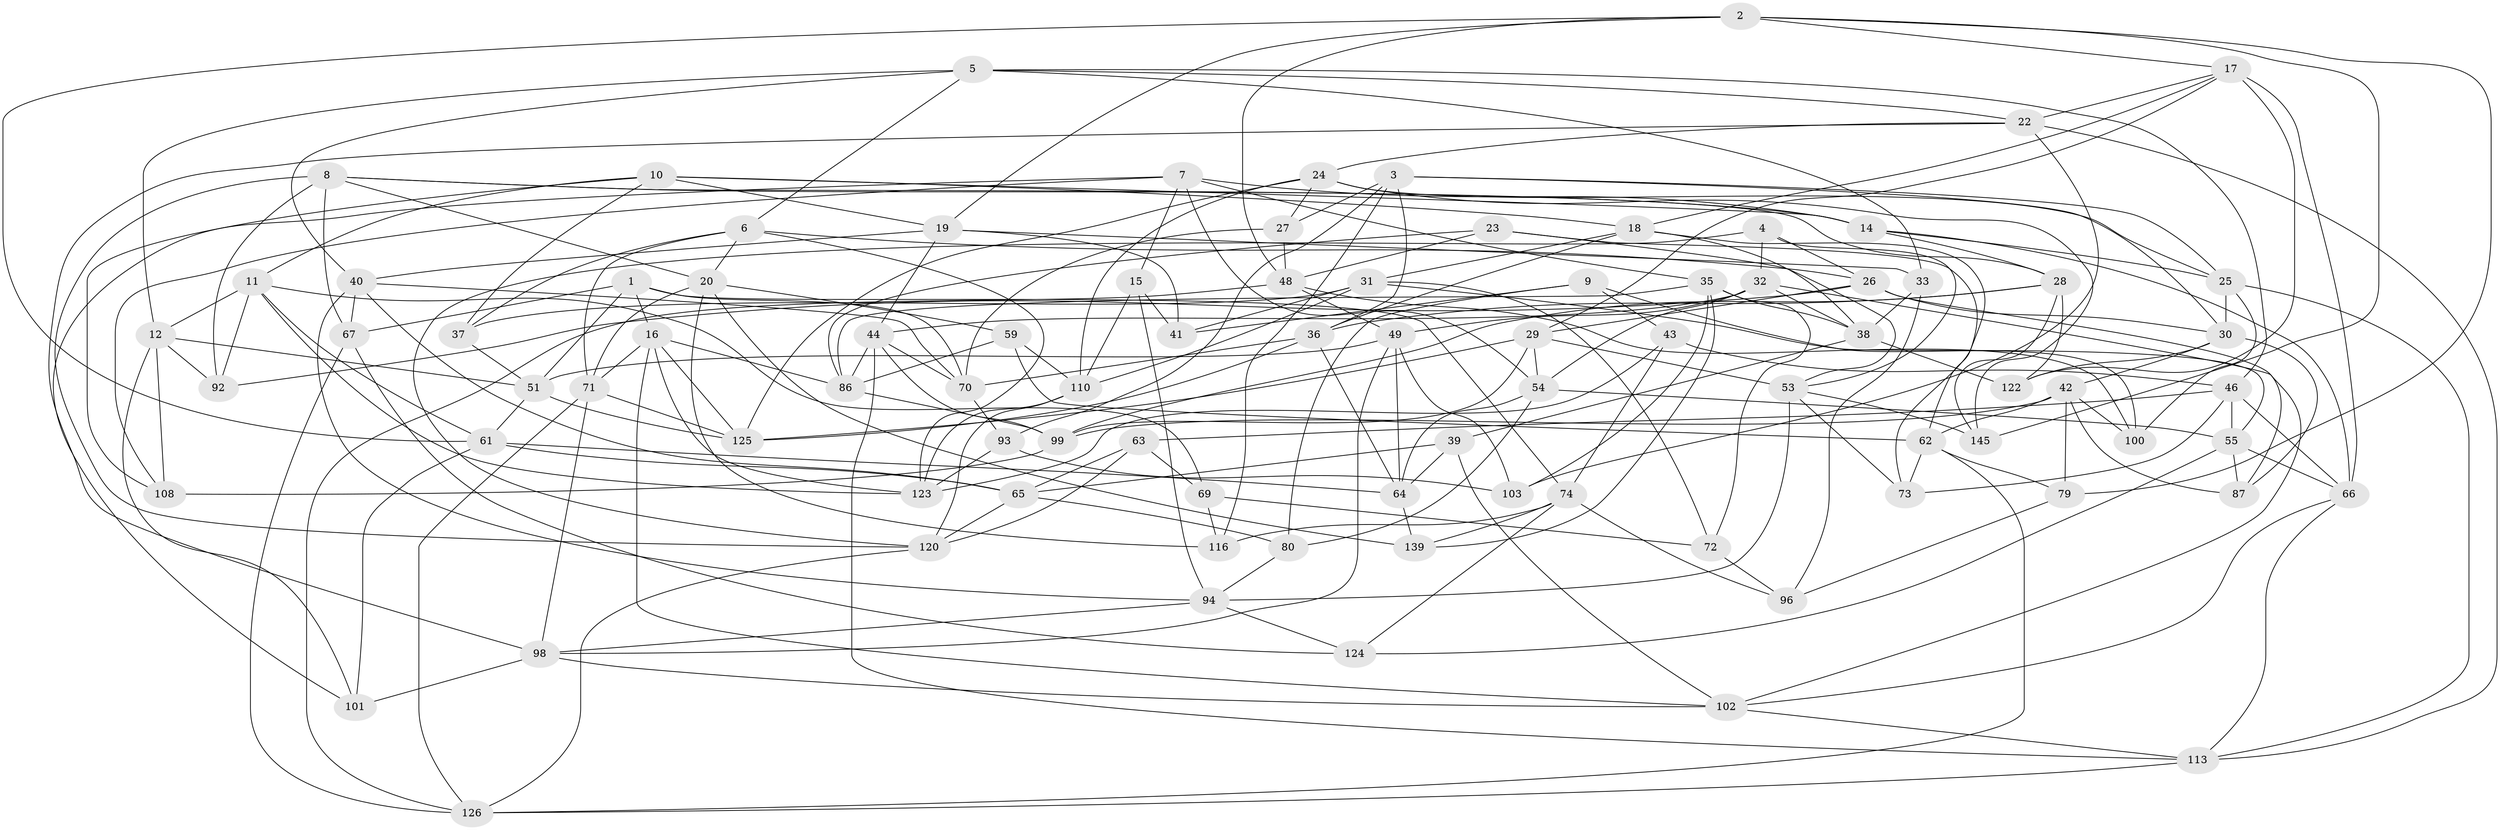 // original degree distribution, {4: 1.0}
// Generated by graph-tools (version 1.1) at 2025/42/03/06/25 10:42:22]
// undirected, 88 vertices, 233 edges
graph export_dot {
graph [start="1"]
  node [color=gray90,style=filled];
  1 [super="+82"];
  2 [super="+84"];
  3 [super="+118"];
  4;
  5 [super="+34"];
  6 [super="+77"];
  7 [super="+112"];
  8 [super="+58"];
  9;
  10 [super="+142"];
  11 [super="+13"];
  12 [super="+45"];
  14 [super="+57"];
  15;
  16 [super="+21"];
  17 [super="+89"];
  18 [super="+47"];
  19 [super="+97"];
  20 [super="+136"];
  22 [super="+135"];
  23;
  24 [super="+75"];
  25 [super="+88"];
  26 [super="+131"];
  27;
  28 [super="+140"];
  29 [super="+104"];
  30 [super="+115"];
  31 [super="+78"];
  32 [super="+130"];
  33;
  35 [super="+109"];
  36 [super="+56"];
  37;
  38 [super="+52"];
  39;
  40 [super="+141"];
  41;
  42 [super="+50"];
  43;
  44 [super="+60"];
  46 [super="+107"];
  48 [super="+117"];
  49 [super="+129"];
  51 [super="+138"];
  53 [super="+91"];
  54 [super="+76"];
  55 [super="+68"];
  59;
  61 [super="+111"];
  62 [super="+121"];
  63;
  64 [super="+119"];
  65 [super="+90"];
  66 [super="+83"];
  67 [super="+85"];
  69;
  70 [super="+81"];
  71 [super="+128"];
  72;
  73;
  74 [super="+106"];
  79;
  80;
  86 [super="+137"];
  87;
  92;
  93;
  94 [super="+95"];
  96;
  98 [super="+133"];
  99 [super="+105"];
  100;
  101;
  102 [super="+114"];
  103;
  108;
  110 [super="+132"];
  113 [super="+143"];
  116;
  120 [super="+127"];
  122;
  123 [super="+146"];
  124;
  125 [super="+144"];
  126 [super="+134"];
  139;
  145;
  1 -- 70;
  1 -- 74;
  1 -- 16;
  1 -- 67 [weight=2];
  1 -- 51;
  2 -- 19;
  2 -- 145;
  2 -- 17;
  2 -- 48;
  2 -- 61;
  2 -- 79;
  3 -- 27;
  3 -- 116;
  3 -- 36;
  3 -- 93;
  3 -- 30;
  3 -- 25;
  4 -- 120;
  4 -- 26;
  4 -- 32;
  4 -- 53;
  5 -- 22;
  5 -- 33;
  5 -- 46;
  5 -- 12;
  5 -- 40;
  5 -- 6;
  6 -- 20;
  6 -- 37;
  6 -- 71;
  6 -- 26;
  6 -- 123;
  7 -- 35;
  7 -- 14;
  7 -- 101;
  7 -- 108;
  7 -- 15;
  7 -- 54;
  8 -- 92;
  8 -- 20;
  8 -- 120;
  8 -- 28;
  8 -- 14;
  8 -- 67;
  9 -- 43;
  9 -- 80;
  9 -- 100;
  9 -- 41;
  10 -- 37;
  10 -- 108;
  10 -- 18;
  10 -- 11;
  10 -- 14;
  10 -- 19;
  11 -- 61;
  11 -- 123;
  11 -- 92;
  11 -- 69;
  11 -- 12;
  12 -- 92;
  12 -- 101;
  12 -- 108;
  12 -- 51;
  14 -- 28;
  14 -- 66;
  14 -- 25;
  15 -- 41;
  15 -- 94;
  15 -- 110;
  16 -- 125;
  16 -- 102;
  16 -- 71;
  16 -- 86;
  16 -- 123;
  17 -- 66;
  17 -- 22;
  17 -- 122;
  17 -- 18;
  17 -- 29;
  18 -- 73;
  18 -- 36;
  18 -- 38;
  18 -- 31;
  19 -- 41;
  19 -- 33;
  19 -- 40;
  19 -- 44;
  20 -- 71;
  20 -- 59;
  20 -- 116;
  20 -- 139;
  22 -- 98;
  22 -- 24;
  22 -- 103;
  22 -- 113;
  23 -- 62;
  23 -- 48;
  23 -- 86;
  23 -- 53;
  24 -- 125;
  24 -- 145;
  24 -- 25;
  24 -- 27;
  24 -- 110;
  25 -- 113;
  25 -- 100;
  25 -- 30;
  26 -- 29;
  26 -- 92;
  26 -- 102;
  26 -- 30;
  27 -- 70;
  27 -- 48;
  28 -- 122;
  28 -- 145;
  28 -- 99;
  28 -- 36;
  29 -- 53;
  29 -- 125;
  29 -- 99;
  29 -- 54;
  30 -- 122;
  30 -- 87;
  30 -- 42;
  31 -- 37;
  31 -- 55;
  31 -- 72;
  31 -- 41;
  31 -- 110;
  32 -- 87;
  32 -- 49;
  32 -- 44;
  32 -- 38;
  32 -- 54;
  33 -- 96;
  33 -- 38;
  35 -- 86;
  35 -- 38;
  35 -- 72;
  35 -- 139;
  35 -- 103;
  36 -- 70;
  36 -- 64;
  36 -- 125;
  37 -- 51;
  38 -- 39;
  38 -- 122;
  39 -- 64;
  39 -- 102;
  39 -- 65;
  40 -- 65;
  40 -- 67;
  40 -- 70;
  40 -- 94;
  42 -- 100;
  42 -- 79;
  42 -- 62;
  42 -- 87;
  42 -- 99;
  43 -- 46;
  43 -- 123;
  43 -- 74;
  44 -- 86;
  44 -- 99;
  44 -- 113;
  44 -- 70;
  46 -- 73;
  46 -- 63;
  46 -- 55;
  46 -- 66;
  48 -- 126;
  48 -- 100;
  48 -- 49;
  49 -- 103;
  49 -- 98;
  49 -- 51;
  49 -- 64;
  51 -- 61;
  51 -- 125;
  53 -- 145;
  53 -- 94;
  53 -- 73;
  54 -- 64;
  54 -- 80;
  54 -- 55;
  55 -- 124;
  55 -- 66;
  55 -- 87;
  59 -- 62;
  59 -- 86;
  59 -- 110;
  61 -- 101;
  61 -- 64;
  61 -- 65;
  62 -- 73;
  62 -- 126;
  62 -- 79;
  63 -- 69;
  63 -- 120;
  63 -- 65;
  64 -- 139;
  65 -- 120;
  65 -- 80;
  66 -- 102;
  66 -- 113;
  67 -- 126;
  67 -- 124;
  69 -- 116;
  69 -- 72;
  70 -- 93;
  71 -- 125;
  71 -- 126;
  71 -- 98;
  72 -- 96;
  74 -- 124;
  74 -- 96;
  74 -- 139;
  74 -- 116;
  79 -- 96;
  80 -- 94;
  86 -- 99;
  93 -- 123;
  93 -- 103;
  94 -- 98;
  94 -- 124;
  98 -- 102;
  98 -- 101;
  99 -- 108;
  102 -- 113;
  110 -- 123;
  110 -- 120;
  113 -- 126;
  120 -- 126;
}
